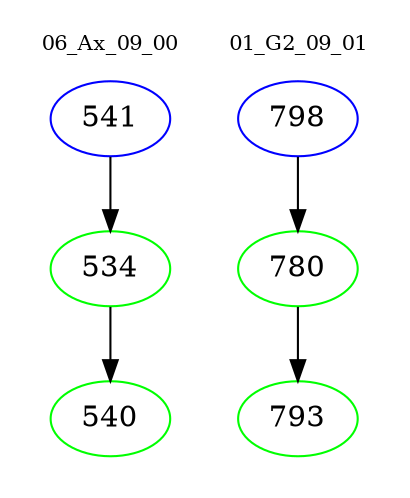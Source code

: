 digraph{
subgraph cluster_0 {
color = white
label = "06_Ax_09_00";
fontsize=10;
T0_541 [label="541", color="blue"]
T0_541 -> T0_534 [color="black"]
T0_534 [label="534", color="green"]
T0_534 -> T0_540 [color="black"]
T0_540 [label="540", color="green"]
}
subgraph cluster_1 {
color = white
label = "01_G2_09_01";
fontsize=10;
T1_798 [label="798", color="blue"]
T1_798 -> T1_780 [color="black"]
T1_780 [label="780", color="green"]
T1_780 -> T1_793 [color="black"]
T1_793 [label="793", color="green"]
}
}

